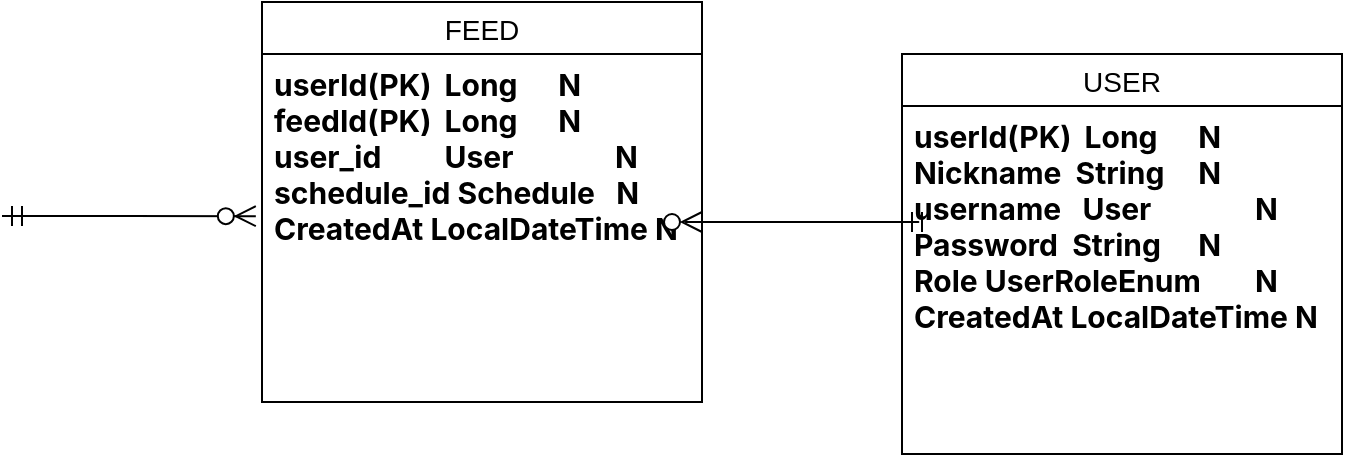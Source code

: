 <mxfile version="24.4.13" type="github">
  <diagram name="페이지-1" id="wuOQYOXAHwrKUBbW15M1">
    <mxGraphModel dx="2620" dy="965" grid="1" gridSize="10" guides="1" tooltips="1" connect="1" arrows="1" fold="1" page="1" pageScale="1" pageWidth="827" pageHeight="1169" math="0" shadow="0">
      <root>
        <mxCell id="0" />
        <mxCell id="1" parent="0" />
        <mxCell id="T4crXY9T4nFXTP57Vwed-3" value="FEED" style="swimlane;fontStyle=0;childLayout=stackLayout;horizontal=1;startSize=26;horizontalStack=0;resizeParent=1;resizeParentMax=0;resizeLast=0;collapsible=1;marginBottom=0;align=center;fontSize=14;" vertex="1" parent="1">
          <mxGeometry x="-50" y="310" width="220" height="200" as="geometry" />
        </mxCell>
        <mxCell id="T4crXY9T4nFXTP57Vwed-4" value="&lt;div style=&quot;&quot;&gt;&lt;b style=&quot;background-color: initial; font-family: &amp;quot;Pretendard Std&amp;quot;, Pretendard, &amp;quot;Pretendard JP&amp;quot;, -apple-system, blinkmacsystemfont, system-ui, roboto, &amp;quot;Helvetica Neue&amp;quot;, &amp;quot;Segoe UI&amp;quot;, &amp;quot;Apple SD Gothic Neo&amp;quot;, &amp;quot;Noto Sans KR&amp;quot;, &amp;quot;Malgun Gothic&amp;quot;, sans-serif; font-size: 15px;&quot;&gt;userId&lt;/b&gt;&lt;font face=&quot;Pretendard Std, Pretendard, Pretendard JP, -apple-system, blinkmacsystemfont, system-ui, roboto, Helvetica Neue, Segoe UI, Apple SD Gothic Neo, Noto Sans KR, Malgun Gothic, sans-serif&quot;&gt;&lt;span style=&quot;font-size: 15px;&quot;&gt;&lt;b&gt;(PK) &lt;span style=&quot;white-space: pre;&quot;&gt;&#x9;&lt;/span&gt;Long &lt;span style=&quot;white-space: pre;&quot;&gt;&#x9;&lt;/span&gt;N&amp;nbsp;&lt;/b&gt;&lt;/span&gt;&lt;/font&gt;&lt;/div&gt;&lt;div style=&quot;&quot;&gt;&lt;font face=&quot;Pretendard Std, Pretendard, Pretendard JP, -apple-system, blinkmacsystemfont, system-ui, roboto, Helvetica Neue, Segoe UI, Apple SD Gothic Neo, Noto Sans KR, Malgun Gothic, sans-serif&quot;&gt;&lt;span style=&quot;font-size: 15px;&quot;&gt;&lt;b&gt;feedId(PK)&amp;nbsp;&lt;span style=&quot;white-space: pre;&quot;&gt;&#x9;&lt;/span&gt;&lt;/b&gt;&lt;/span&gt;&lt;/font&gt;&lt;b style=&quot;font-family: &amp;quot;Pretendard Std&amp;quot;, Pretendard, &amp;quot;Pretendard JP&amp;quot;, -apple-system, blinkmacsystemfont, system-ui, roboto, &amp;quot;Helvetica Neue&amp;quot;, &amp;quot;Segoe UI&amp;quot;, &amp;quot;Apple SD Gothic Neo&amp;quot;, &amp;quot;Noto Sans KR&amp;quot;, &amp;quot;Malgun Gothic&amp;quot;, sans-serif; font-size: 15px;&quot;&gt;Long&lt;/b&gt;&lt;font face=&quot;Pretendard Std, Pretendard, Pretendard JP, -apple-system, blinkmacsystemfont, system-ui, roboto, Helvetica Neue, Segoe UI, Apple SD Gothic Neo, Noto Sans KR, Malgun Gothic, sans-serif&quot;&gt;&lt;span style=&quot;font-size: 15px;&quot;&gt;&lt;b&gt;&amp;nbsp;&lt;span style=&quot;white-space: pre;&quot;&gt;&#x9;&lt;/span&gt;N&amp;nbsp;&lt;/b&gt;&lt;/span&gt;&lt;/font&gt;&lt;/div&gt;&lt;div style=&quot;&quot;&gt;&lt;font face=&quot;Pretendard Std, Pretendard, Pretendard JP, -apple-system, blinkmacsystemfont, system-ui, roboto, Helvetica Neue, Segoe UI, Apple SD Gothic Neo, Noto Sans KR, Malgun Gothic, sans-serif&quot;&gt;&lt;span style=&quot;font-size: 15px;&quot;&gt;&lt;b&gt;user_id &lt;span style=&quot;white-space: pre;&quot;&gt;&#x9;&lt;/span&gt;User &lt;span style=&quot;white-space: pre;&quot;&gt;&#x9;&lt;/span&gt;&lt;span style=&quot;white-space: pre;&quot;&gt;&#x9;&lt;/span&gt;N&amp;nbsp;&lt;/b&gt;&lt;/span&gt;&lt;/font&gt;&lt;/div&gt;&lt;div style=&quot;&quot;&gt;&lt;font face=&quot;Pretendard Std, Pretendard, Pretendard JP, -apple-system, blinkmacsystemfont, system-ui, roboto, Helvetica Neue, Segoe UI, Apple SD Gothic Neo, Noto Sans KR, Malgun Gothic, sans-serif&quot;&gt;&lt;span style=&quot;font-size: 15px;&quot;&gt;&lt;b&gt;schedule_id Schedule&amp;nbsp; &amp;nbsp;N CreatedAt LocalDateTime N&lt;/b&gt;&lt;/span&gt;&lt;/font&gt;&lt;br&gt;&lt;/div&gt;" style="text;strokeColor=none;fillColor=none;spacingLeft=4;spacingRight=4;overflow=hidden;rotatable=0;points=[[0,0.5],[1,0.5]];portConstraint=eastwest;fontSize=12;whiteSpace=wrap;html=1;" vertex="1" parent="T4crXY9T4nFXTP57Vwed-3">
          <mxGeometry y="26" width="220" height="174" as="geometry" />
        </mxCell>
        <mxCell id="T4crXY9T4nFXTP57Vwed-5" value="USER" style="swimlane;fontStyle=0;childLayout=stackLayout;horizontal=1;startSize=26;horizontalStack=0;resizeParent=1;resizeParentMax=0;resizeLast=0;collapsible=1;marginBottom=0;align=center;fontSize=14;" vertex="1" parent="1">
          <mxGeometry x="270" y="336" width="220" height="200" as="geometry" />
        </mxCell>
        <mxCell id="T4crXY9T4nFXTP57Vwed-6" value="&lt;div style=&quot;&quot;&gt;&lt;font face=&quot;Pretendard Std, Pretendard, Pretendard JP, -apple-system, blinkmacsystemfont, system-ui, roboto, Helvetica Neue, Segoe UI, Apple SD Gothic Neo, Noto Sans KR, Malgun Gothic, sans-serif&quot;&gt;&lt;span style=&quot;font-size: 15px;&quot;&gt;&lt;b&gt;userId(PK) &lt;span style=&quot;white-space: pre;&quot;&gt;&#x9;&lt;/span&gt;Long &lt;span style=&quot;white-space: pre;&quot;&gt;&#x9;&lt;/span&gt;N Nickname&amp;nbsp; String &lt;span style=&quot;white-space: pre;&quot;&gt;&#x9;&lt;/span&gt;N username&amp;nbsp; &amp;nbsp;User &lt;span style=&quot;white-space: pre;&quot;&gt;&#x9;&lt;/span&gt;&lt;span style=&quot;white-space: pre;&quot;&gt;&#x9;&lt;/span&gt;N&amp;nbsp;&lt;/b&gt;&lt;/span&gt;&lt;/font&gt;&lt;/div&gt;&lt;div style=&quot;&quot;&gt;&lt;font face=&quot;Pretendard Std, Pretendard, Pretendard JP, -apple-system, blinkmacsystemfont, system-ui, roboto, Helvetica Neue, Segoe UI, Apple SD Gothic Neo, Noto Sans KR, Malgun Gothic, sans-serif&quot;&gt;&lt;span style=&quot;font-size: 15px;&quot;&gt;&lt;b&gt;Password&amp;nbsp; String &lt;span style=&quot;white-space: pre;&quot;&gt;&#x9;&lt;/span&gt;N&lt;/b&gt;&lt;/span&gt;&lt;/font&gt;&lt;b style=&quot;font-size: 15px; font-family: &amp;quot;Pretendard Std&amp;quot;, Pretendard, &amp;quot;Pretendard JP&amp;quot;, -apple-system, blinkmacsystemfont, system-ui, roboto, &amp;quot;Helvetica Neue&amp;quot;, &amp;quot;Segoe UI&amp;quot;, &amp;quot;Apple SD Gothic Neo&amp;quot;, &amp;quot;Noto Sans KR&amp;quot;, &amp;quot;Malgun Gothic&amp;quot;, sans-serif; background-color: initial;&quot;&gt;&amp;nbsp;&lt;/b&gt;&lt;/div&gt;&lt;div style=&quot;&quot;&gt;&lt;font face=&quot;Pretendard Std, Pretendard, Pretendard JP, -apple-system, blinkmacsystemfont, system-ui, roboto, Helvetica Neue, Segoe UI, Apple SD Gothic Neo, Noto Sans KR, Malgun Gothic, sans-serif&quot;&gt;&lt;span style=&quot;font-size: 15px;&quot;&gt;&lt;b&gt;Role UserRoleEnum&lt;span style=&quot;white-space: pre;&quot;&gt;&#x9;&lt;/span&gt;N&lt;/b&gt;&lt;/span&gt;&lt;/font&gt;&lt;/div&gt;&lt;div style=&quot;&quot;&gt;&lt;font face=&quot;Pretendard Std, Pretendard, Pretendard JP, -apple-system, blinkmacsystemfont, system-ui, roboto, Helvetica Neue, Segoe UI, Apple SD Gothic Neo, Noto Sans KR, Malgun Gothic, sans-serif&quot;&gt;&lt;span style=&quot;font-size: 15px;&quot;&gt;&lt;b&gt;CreatedAt LocalDateTime N&lt;br&gt;&lt;/b&gt;&lt;/span&gt;&lt;/font&gt;&lt;br&gt;&lt;/div&gt;" style="text;strokeColor=none;fillColor=none;spacingLeft=4;spacingRight=4;overflow=hidden;rotatable=0;points=[[0,0.5],[1,0.5]];portConstraint=eastwest;fontSize=12;whiteSpace=wrap;html=1;" vertex="1" parent="T4crXY9T4nFXTP57Vwed-5">
          <mxGeometry y="26" width="220" height="174" as="geometry" />
        </mxCell>
        <mxCell id="T4crXY9T4nFXTP57Vwed-7" value="" style="edgeStyle=entityRelationEdgeStyle;fontSize=12;html=1;endArrow=ERzeroToMany;startArrow=ERmandOne;rounded=0;startSize=8;endSize=8;curved=1;" edge="1" parent="1">
          <mxGeometry width="100" height="100" relative="1" as="geometry">
            <mxPoint x="270" y="420" as="sourcePoint" />
            <mxPoint x="170" y="420" as="targetPoint" />
            <Array as="points">
              <mxPoint x="564" y="393" />
            </Array>
          </mxGeometry>
        </mxCell>
        <mxCell id="T4crXY9T4nFXTP57Vwed-8" value="" style="edgeStyle=entityRelationEdgeStyle;fontSize=12;html=1;endArrow=ERzeroToMany;startArrow=ERmandOne;rounded=0;startSize=8;endSize=8;curved=1;entryX=-0.014;entryY=0.466;entryDx=0;entryDy=0;entryPerimeter=0;" edge="1" parent="1" target="T4crXY9T4nFXTP57Vwed-4">
          <mxGeometry width="100" height="100" relative="1" as="geometry">
            <mxPoint x="-180" y="417" as="sourcePoint" />
            <mxPoint x="210" y="370" as="targetPoint" />
          </mxGeometry>
        </mxCell>
      </root>
    </mxGraphModel>
  </diagram>
</mxfile>
